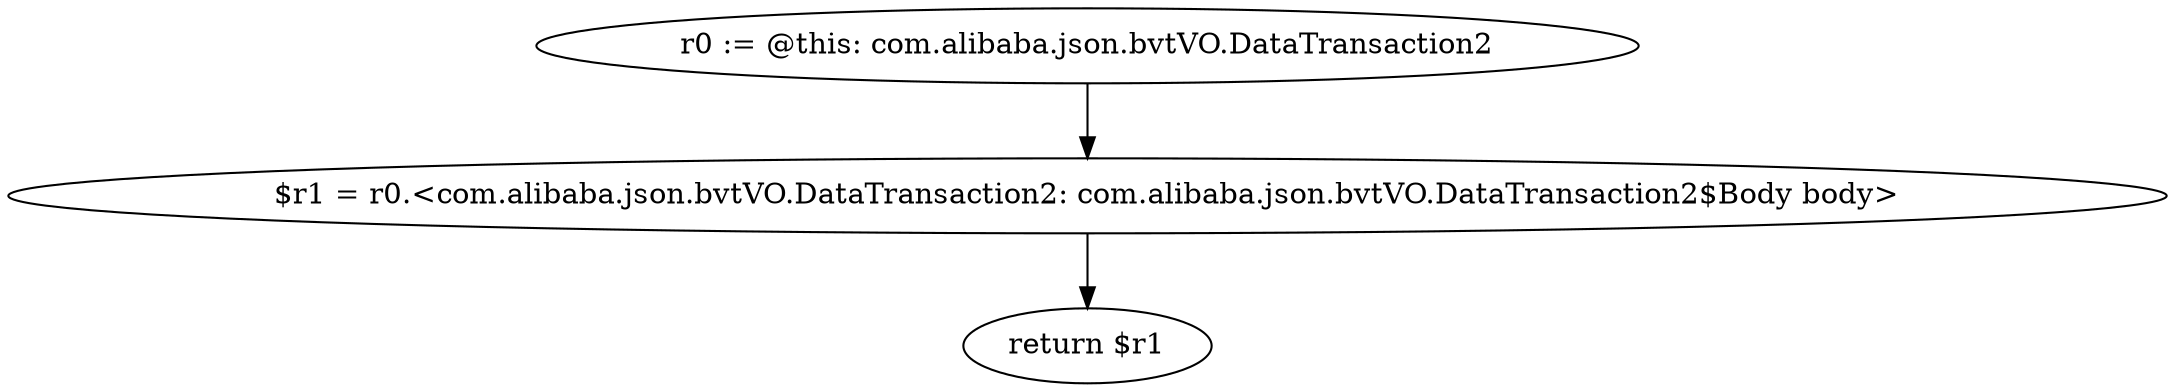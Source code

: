 digraph "unitGraph" {
    "r0 := @this: com.alibaba.json.bvtVO.DataTransaction2"
    "$r1 = r0.<com.alibaba.json.bvtVO.DataTransaction2: com.alibaba.json.bvtVO.DataTransaction2$Body body>"
    "return $r1"
    "r0 := @this: com.alibaba.json.bvtVO.DataTransaction2"->"$r1 = r0.<com.alibaba.json.bvtVO.DataTransaction2: com.alibaba.json.bvtVO.DataTransaction2$Body body>";
    "$r1 = r0.<com.alibaba.json.bvtVO.DataTransaction2: com.alibaba.json.bvtVO.DataTransaction2$Body body>"->"return $r1";
}
